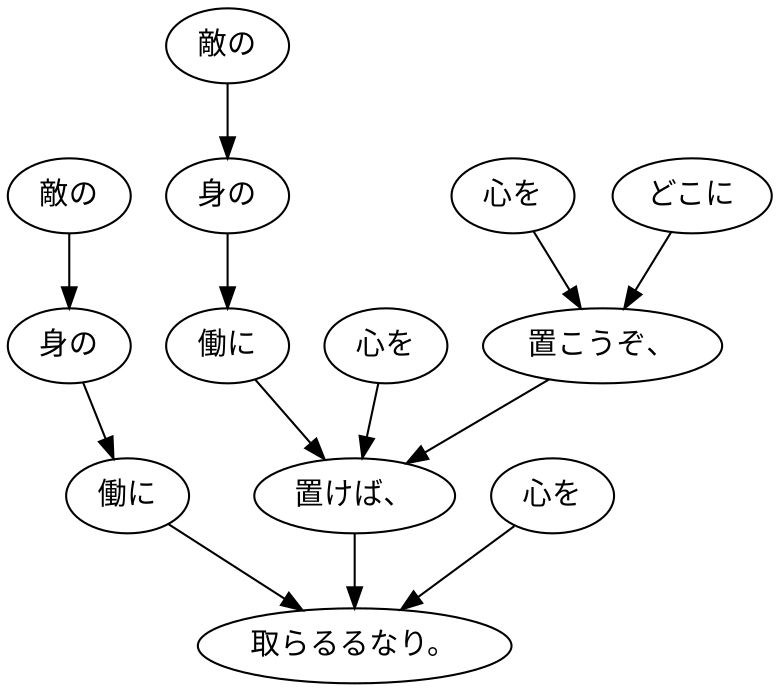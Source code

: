 digraph graph6000 {
	node0 [label="心を"];
	node1 [label="どこに"];
	node2 [label="置こうぞ、"];
	node3 [label="敵の"];
	node4 [label="身の"];
	node5 [label="働に"];
	node6 [label="心を"];
	node7 [label="置けば、"];
	node8 [label="敵の"];
	node9 [label="身の"];
	node10 [label="働に"];
	node11 [label="心を"];
	node12 [label="取らるるなり。"];
	node0 -> node2;
	node1 -> node2;
	node2 -> node7;
	node3 -> node4;
	node4 -> node5;
	node5 -> node7;
	node6 -> node7;
	node7 -> node12;
	node8 -> node9;
	node9 -> node10;
	node10 -> node12;
	node11 -> node12;
}
